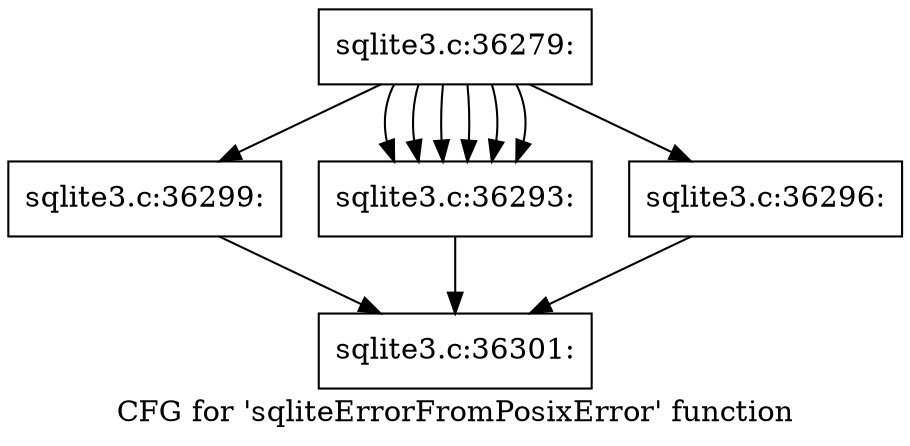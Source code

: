 digraph "CFG for 'sqliteErrorFromPosixError' function" {
	label="CFG for 'sqliteErrorFromPosixError' function";

	Node0x55c0f70af740 [shape=record,label="{sqlite3.c:36279:}"];
	Node0x55c0f70af740 -> Node0x55c0f70c1eb0;
	Node0x55c0f70af740 -> Node0x55c0f70c2ae0;
	Node0x55c0f70af740 -> Node0x55c0f70c2ae0;
	Node0x55c0f70af740 -> Node0x55c0f70c2ae0;
	Node0x55c0f70af740 -> Node0x55c0f70c2ae0;
	Node0x55c0f70af740 -> Node0x55c0f70c2ae0;
	Node0x55c0f70af740 -> Node0x55c0f70c2ae0;
	Node0x55c0f70af740 -> Node0x55c0f70c2c50;
	Node0x55c0f70c2ae0 [shape=record,label="{sqlite3.c:36293:}"];
	Node0x55c0f70c2ae0 -> Node0x55c0f70af8c0;
	Node0x55c0f70c2c50 [shape=record,label="{sqlite3.c:36296:}"];
	Node0x55c0f70c2c50 -> Node0x55c0f70af8c0;
	Node0x55c0f70c1eb0 [shape=record,label="{sqlite3.c:36299:}"];
	Node0x55c0f70c1eb0 -> Node0x55c0f70af8c0;
	Node0x55c0f70af8c0 [shape=record,label="{sqlite3.c:36301:}"];
}
